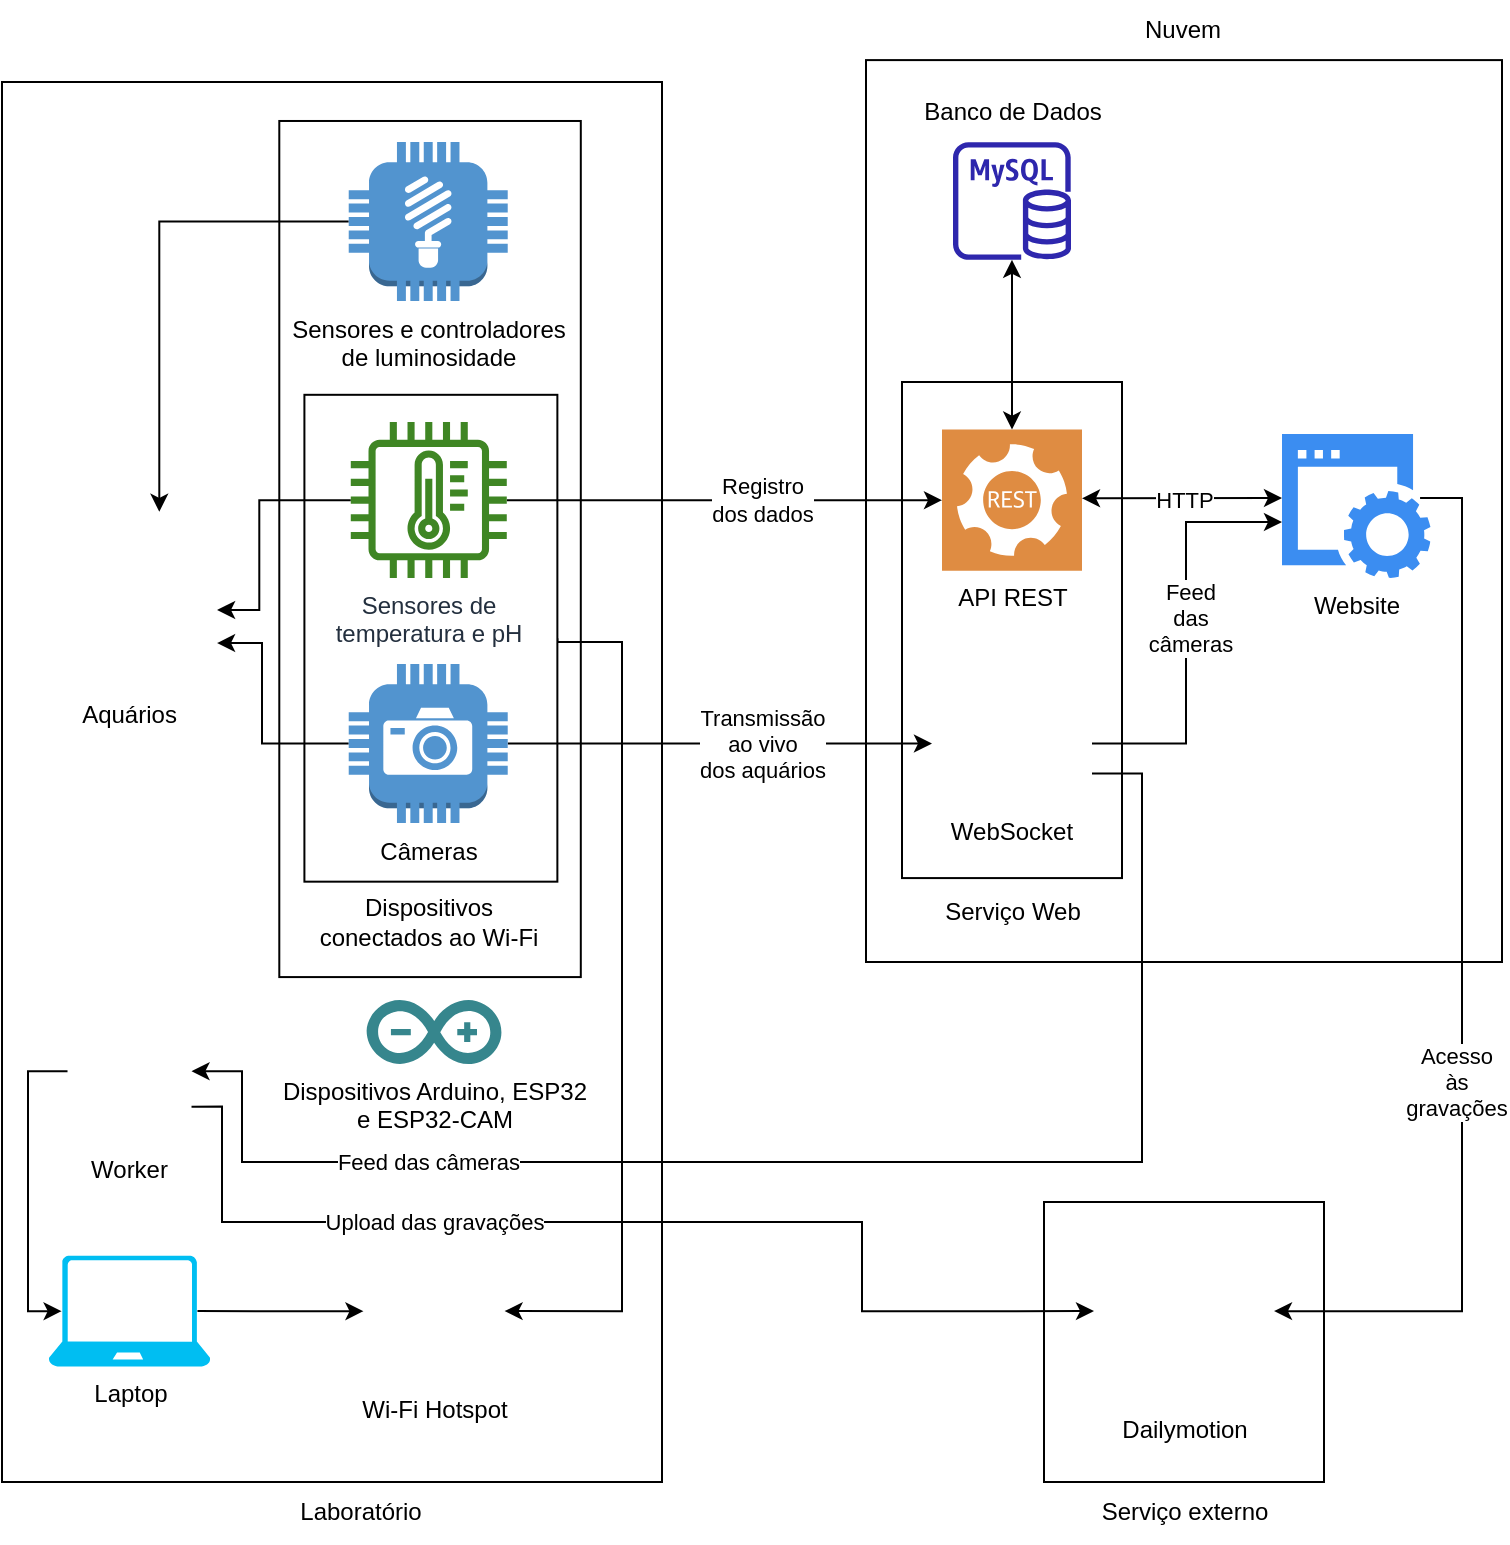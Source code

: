 <mxfile version="21.6.6" type="github">
  <diagram name="AquaDynamics" id="byU7topS99mr_FfxvGcA">
    <mxGraphModel dx="1687" dy="894" grid="1" gridSize="10" guides="1" tooltips="1" connect="1" arrows="1" fold="1" page="1" pageScale="1" pageWidth="850" pageHeight="1100" math="0" shadow="0">
      <root>
        <mxCell id="0" />
        <mxCell id="1" parent="0" />
        <mxCell id="9bzy8EOZ3xym4p1rz7Lv-84" value="" style="rounded=0;whiteSpace=wrap;html=1;" vertex="1" parent="1">
          <mxGeometry x="541" y="740" width="140" height="140" as="geometry" />
        </mxCell>
        <mxCell id="9bzy8EOZ3xym4p1rz7Lv-82" value="" style="rounded=0;whiteSpace=wrap;html=1;" vertex="1" parent="1">
          <mxGeometry x="452" y="169.05" width="318" height="450.95" as="geometry" />
        </mxCell>
        <mxCell id="9bzy8EOZ3xym4p1rz7Lv-57" value="" style="rounded=0;whiteSpace=wrap;html=1;direction=south;" vertex="1" parent="1">
          <mxGeometry x="470" y="330" width="110" height="248.04" as="geometry" />
        </mxCell>
        <mxCell id="9bzy8EOZ3xym4p1rz7Lv-54" value="" style="rounded=0;whiteSpace=wrap;html=1;direction=south;" vertex="1" parent="1">
          <mxGeometry x="20" y="180" width="330" height="700" as="geometry" />
        </mxCell>
        <mxCell id="9bzy8EOZ3xym4p1rz7Lv-37" value="" style="rounded=0;whiteSpace=wrap;html=1;rotation=-90;" vertex="1" parent="1">
          <mxGeometry x="20" y="338.14" width="428.05" height="150.75" as="geometry" />
        </mxCell>
        <mxCell id="9bzy8EOZ3xym4p1rz7Lv-101" style="edgeStyle=orthogonalEdgeStyle;rounded=0;orthogonalLoop=1;jettySize=auto;html=1;entryX=1;entryY=0.5;entryDx=0;entryDy=0;exitX=0.5;exitY=1;exitDx=0;exitDy=0;" edge="1" parent="1" source="9bzy8EOZ3xym4p1rz7Lv-14" target="9bzy8EOZ3xym4p1rz7Lv-32">
          <mxGeometry relative="1" as="geometry">
            <Array as="points">
              <mxPoint x="298" y="460" />
              <mxPoint x="330" y="460" />
              <mxPoint x="330" y="795" />
            </Array>
          </mxGeometry>
        </mxCell>
        <mxCell id="9bzy8EOZ3xym4p1rz7Lv-14" value="" style="rounded=0;whiteSpace=wrap;html=1;rotation=-90;" vertex="1" parent="1">
          <mxGeometry x="112.73" y="394.88" width="243.43" height="126.48" as="geometry" />
        </mxCell>
        <mxCell id="9bzy8EOZ3xym4p1rz7Lv-1" value="Dispositivos Arduino, ESP32&lt;br&gt;e ESP32-CAM" style="dashed=0;outlineConnect=0;html=1;align=center;labelPosition=center;verticalLabelPosition=bottom;verticalAlign=top;shape=mxgraph.weblogos.arduino;fillColor=#36868D;strokeColor=none" vertex="1" parent="1">
          <mxGeometry x="202.31" y="639.05" width="67.4" height="32" as="geometry" />
        </mxCell>
        <mxCell id="9bzy8EOZ3xym4p1rz7Lv-93" style="edgeStyle=orthogonalEdgeStyle;rounded=0;orthogonalLoop=1;jettySize=auto;html=1;exitX=1;exitY=0.5;exitDx=0;exitDy=0;" edge="1" parent="1" source="9bzy8EOZ3xym4p1rz7Lv-24" target="9bzy8EOZ3xym4p1rz7Lv-5">
          <mxGeometry relative="1" as="geometry">
            <Array as="points">
              <mxPoint x="612" y="511" />
              <mxPoint x="612" y="400" />
            </Array>
          </mxGeometry>
        </mxCell>
        <mxCell id="9bzy8EOZ3xym4p1rz7Lv-95" value="Feed&lt;br&gt;das&lt;br&gt;câmeras" style="edgeLabel;html=1;align=center;verticalAlign=middle;resizable=0;points=[];" vertex="1" connectable="0" parent="9bzy8EOZ3xym4p1rz7Lv-93">
          <mxGeometry x="0.076" y="-2" relative="1" as="geometry">
            <mxPoint as="offset" />
          </mxGeometry>
        </mxCell>
        <mxCell id="9bzy8EOZ3xym4p1rz7Lv-5" value="Website" style="sketch=0;html=1;aspect=fixed;strokeColor=none;shadow=0;fillColor=#3B8DF1;verticalAlign=top;labelPosition=center;verticalLabelPosition=bottom;shape=mxgraph.gcp2.website" vertex="1" parent="1">
          <mxGeometry x="660" y="356.05" width="74.23" height="72" as="geometry" />
        </mxCell>
        <mxCell id="9bzy8EOZ3xym4p1rz7Lv-109" style="edgeStyle=orthogonalEdgeStyle;rounded=0;orthogonalLoop=1;jettySize=auto;html=1;exitX=0.93;exitY=0.444;exitDx=0;exitDy=0;entryX=1;entryY=0.5;entryDx=0;entryDy=0;exitPerimeter=0;" edge="1" parent="1" source="9bzy8EOZ3xym4p1rz7Lv-5" target="9bzy8EOZ3xym4p1rz7Lv-6">
          <mxGeometry relative="1" as="geometry">
            <Array as="points">
              <mxPoint x="750" y="388" />
              <mxPoint x="750" y="795" />
            </Array>
          </mxGeometry>
        </mxCell>
        <mxCell id="9bzy8EOZ3xym4p1rz7Lv-112" value="Acesso&lt;br&gt;às&lt;br&gt;gravações" style="edgeLabel;html=1;align=center;verticalAlign=middle;resizable=0;points=[];" vertex="1" connectable="0" parent="9bzy8EOZ3xym4p1rz7Lv-109">
          <mxGeometry x="-0.517" y="-3" relative="1" as="geometry">
            <mxPoint y="187" as="offset" />
          </mxGeometry>
        </mxCell>
        <mxCell id="9bzy8EOZ3xym4p1rz7Lv-6" value="Dailymotion" style="shape=image;html=1;verticalAlign=top;verticalLabelPosition=bottom;labelBackgroundColor=#ffffff;imageAspect=0;aspect=fixed;image=https://cdn2.iconfinder.com/data/icons/boxicons-logos/24/bxl-dailymotion-128.png" vertex="1" parent="1">
          <mxGeometry x="566" y="749.56" width="90" height="90" as="geometry" />
        </mxCell>
        <mxCell id="9bzy8EOZ3xym4p1rz7Lv-8" value="" style="sketch=0;outlineConnect=0;fontColor=#232F3E;gradientColor=none;fillColor=#2E27AD;strokeColor=none;dashed=0;verticalLabelPosition=bottom;verticalAlign=top;align=center;html=1;fontSize=12;fontStyle=0;aspect=fixed;pointerEvents=1;shape=mxgraph.aws4.rds_mysql_instance;" vertex="1" parent="1">
          <mxGeometry x="495.5" y="210" width="59" height="59" as="geometry" />
        </mxCell>
        <mxCell id="9bzy8EOZ3xym4p1rz7Lv-46" style="edgeStyle=orthogonalEdgeStyle;rounded=0;orthogonalLoop=1;jettySize=auto;html=1;" edge="1" parent="1" source="9bzy8EOZ3xym4p1rz7Lv-10" target="9bzy8EOZ3xym4p1rz7Lv-44">
          <mxGeometry relative="1" as="geometry">
            <Array as="points">
              <mxPoint x="148.66" y="389" />
              <mxPoint x="148.66" y="444" />
            </Array>
          </mxGeometry>
        </mxCell>
        <mxCell id="9bzy8EOZ3xym4p1rz7Lv-68" style="edgeStyle=orthogonalEdgeStyle;rounded=0;orthogonalLoop=1;jettySize=auto;html=1;" edge="1" parent="1" source="9bzy8EOZ3xym4p1rz7Lv-10" target="9bzy8EOZ3xym4p1rz7Lv-26">
          <mxGeometry relative="1" as="geometry" />
        </mxCell>
        <mxCell id="9bzy8EOZ3xym4p1rz7Lv-106" value="Registro&lt;br&gt;dos dados" style="edgeLabel;html=1;align=center;verticalAlign=middle;resizable=0;points=[];" vertex="1" connectable="0" parent="9bzy8EOZ3xym4p1rz7Lv-68">
          <mxGeometry x="0.128" y="-1" relative="1" as="geometry">
            <mxPoint x="5" y="-1" as="offset" />
          </mxGeometry>
        </mxCell>
        <mxCell id="9bzy8EOZ3xym4p1rz7Lv-10" value="Sensores de&lt;br&gt;temperatura e pH" style="sketch=0;outlineConnect=0;fontColor=#232F3E;gradientColor=none;fillColor=#3F8624;strokeColor=none;dashed=0;verticalLabelPosition=bottom;verticalAlign=top;align=center;html=1;fontSize=12;fontStyle=0;aspect=fixed;pointerEvents=1;shape=mxgraph.aws4.iot_thing_temperature_sensor;" vertex="1" parent="1">
          <mxGeometry x="194.39" y="350.05" width="78" height="78" as="geometry" />
        </mxCell>
        <mxCell id="9bzy8EOZ3xym4p1rz7Lv-69" style="edgeStyle=orthogonalEdgeStyle;rounded=0;orthogonalLoop=1;jettySize=auto;html=1;exitX=1;exitY=0.5;exitDx=0;exitDy=0;exitPerimeter=0;" edge="1" parent="1" source="9bzy8EOZ3xym4p1rz7Lv-17" target="9bzy8EOZ3xym4p1rz7Lv-24">
          <mxGeometry relative="1" as="geometry" />
        </mxCell>
        <mxCell id="9bzy8EOZ3xym4p1rz7Lv-94" value="Transmissão&lt;br&gt;ao vivo&lt;br&gt;dos aquários" style="edgeLabel;html=1;align=center;verticalAlign=middle;resizable=0;points=[];" vertex="1" connectable="0" parent="9bzy8EOZ3xym4p1rz7Lv-69">
          <mxGeometry x="-0.005" y="2" relative="1" as="geometry">
            <mxPoint x="21" y="2" as="offset" />
          </mxGeometry>
        </mxCell>
        <mxCell id="9bzy8EOZ3xym4p1rz7Lv-108" style="edgeStyle=orthogonalEdgeStyle;rounded=0;orthogonalLoop=1;jettySize=auto;html=1;entryX=1;entryY=0.75;entryDx=0;entryDy=0;" edge="1" parent="1" source="9bzy8EOZ3xym4p1rz7Lv-17" target="9bzy8EOZ3xym4p1rz7Lv-44">
          <mxGeometry relative="1" as="geometry">
            <Array as="points">
              <mxPoint x="150" y="511" />
              <mxPoint x="150" y="461" />
            </Array>
          </mxGeometry>
        </mxCell>
        <mxCell id="9bzy8EOZ3xym4p1rz7Lv-17" value="Câmeras" style="outlineConnect=0;dashed=0;verticalLabelPosition=bottom;verticalAlign=top;align=center;html=1;shape=mxgraph.aws3.camera;fillColor=#5294CF;gradientColor=none;" vertex="1" parent="1">
          <mxGeometry x="193.36" y="471" width="79.5" height="79.5" as="geometry" />
        </mxCell>
        <mxCell id="9bzy8EOZ3xym4p1rz7Lv-45" style="edgeStyle=orthogonalEdgeStyle;rounded=0;orthogonalLoop=1;jettySize=auto;html=1;exitX=0;exitY=0.5;exitDx=0;exitDy=0;exitPerimeter=0;" edge="1" parent="1" source="9bzy8EOZ3xym4p1rz7Lv-18" target="9bzy8EOZ3xym4p1rz7Lv-44">
          <mxGeometry relative="1" as="geometry">
            <Array as="points">
              <mxPoint x="98.66" y="250" />
            </Array>
          </mxGeometry>
        </mxCell>
        <mxCell id="9bzy8EOZ3xym4p1rz7Lv-18" value="Sensores e controladores&lt;br&gt;de luminosidade" style="outlineConnect=0;dashed=0;verticalLabelPosition=bottom;verticalAlign=top;align=center;html=1;shape=mxgraph.aws3.lightbulb;fillColor=#5294CF;gradientColor=none;" vertex="1" parent="1">
          <mxGeometry x="193.36" y="210" width="79.5" height="79.5" as="geometry" />
        </mxCell>
        <mxCell id="9bzy8EOZ3xym4p1rz7Lv-24" value="WebSocket" style="shape=image;verticalLabelPosition=bottom;labelBackgroundColor=default;verticalAlign=top;aspect=fixed;imageAspect=0;image=https://seeklogo.com/images/W/websocket-logo-91B815D333-seeklogo.com.png;" vertex="1" parent="1">
          <mxGeometry x="485" y="480.75" width="80" height="60" as="geometry" />
        </mxCell>
        <mxCell id="9bzy8EOZ3xym4p1rz7Lv-26" value="API REST" style="sketch=0;pointerEvents=1;shadow=0;dashed=0;html=1;strokeColor=none;fillColor=#DF8C42;labelPosition=center;verticalLabelPosition=bottom;verticalAlign=top;align=center;outlineConnect=0;shape=mxgraph.veeam2.restful_api;" vertex="1" parent="1">
          <mxGeometry x="490" y="353.77" width="70" height="70.55" as="geometry" />
        </mxCell>
        <mxCell id="9bzy8EOZ3xym4p1rz7Lv-90" style="edgeStyle=orthogonalEdgeStyle;rounded=0;orthogonalLoop=1;jettySize=auto;html=1;exitX=1;exitY=0.75;exitDx=0;exitDy=0;entryX=1;entryY=0.5;entryDx=0;entryDy=0;" edge="1" parent="1" source="9bzy8EOZ3xym4p1rz7Lv-24" target="9bzy8EOZ3xym4p1rz7Lv-29">
          <mxGeometry relative="1" as="geometry">
            <mxPoint x="460" y="770" as="sourcePoint" />
            <Array as="points">
              <mxPoint x="590" y="526" />
              <mxPoint x="590" y="720" />
              <mxPoint x="140" y="720" />
              <mxPoint x="140" y="675" />
            </Array>
          </mxGeometry>
        </mxCell>
        <mxCell id="9bzy8EOZ3xym4p1rz7Lv-103" value="Feed das câmeras" style="edgeLabel;html=1;align=center;verticalAlign=middle;resizable=0;points=[];" vertex="1" connectable="0" parent="9bzy8EOZ3xym4p1rz7Lv-90">
          <mxGeometry x="0.026" relative="1" as="geometry">
            <mxPoint x="-197" as="offset" />
          </mxGeometry>
        </mxCell>
        <mxCell id="9bzy8EOZ3xym4p1rz7Lv-97" style="edgeStyle=orthogonalEdgeStyle;rounded=0;orthogonalLoop=1;jettySize=auto;html=1;exitX=1;exitY=0.75;exitDx=0;exitDy=0;entryX=0;entryY=0.5;entryDx=0;entryDy=0;" edge="1" parent="1" source="9bzy8EOZ3xym4p1rz7Lv-29" target="9bzy8EOZ3xym4p1rz7Lv-6">
          <mxGeometry relative="1" as="geometry">
            <Array as="points">
              <mxPoint x="130" y="692" />
              <mxPoint x="130" y="750" />
              <mxPoint x="450" y="750" />
              <mxPoint x="450" y="795" />
            </Array>
          </mxGeometry>
        </mxCell>
        <mxCell id="9bzy8EOZ3xym4p1rz7Lv-104" value="Upload das gravações" style="edgeLabel;html=1;align=center;verticalAlign=middle;resizable=0;points=[];" vertex="1" connectable="0" parent="9bzy8EOZ3xym4p1rz7Lv-97">
          <mxGeometry x="0.166" relative="1" as="geometry">
            <mxPoint x="-144" as="offset" />
          </mxGeometry>
        </mxCell>
        <mxCell id="9bzy8EOZ3xym4p1rz7Lv-107" style="edgeStyle=orthogonalEdgeStyle;rounded=0;orthogonalLoop=1;jettySize=auto;html=1;exitX=0;exitY=0.5;exitDx=0;exitDy=0;entryX=0.08;entryY=0.5;entryDx=0;entryDy=0;entryPerimeter=0;" edge="1" parent="1" source="9bzy8EOZ3xym4p1rz7Lv-29" target="9bzy8EOZ3xym4p1rz7Lv-35">
          <mxGeometry relative="1" as="geometry">
            <Array as="points">
              <mxPoint x="33" y="675" />
              <mxPoint x="33" y="795" />
            </Array>
          </mxGeometry>
        </mxCell>
        <mxCell id="9bzy8EOZ3xym4p1rz7Lv-29" value="Worker" style="shape=image;verticalLabelPosition=bottom;labelBackgroundColor=default;verticalAlign=top;aspect=fixed;imageAspect=0;image=https://www.pngkey.com/png/full/353-3538564_hard-hat-icon-png-download-blue-collar-worker.png;" vertex="1" parent="1">
          <mxGeometry x="52.76" y="639.05" width="62" height="71.06" as="geometry" />
        </mxCell>
        <mxCell id="9bzy8EOZ3xym4p1rz7Lv-31" value="Dispositivos&lt;br&gt;conectados ao Wi-Fi" style="text;html=1;align=center;verticalAlign=middle;resizable=0;points=[];autosize=1;strokeColor=none;fillColor=none;" vertex="1" parent="1">
          <mxGeometry x="168.11" y="580" width="130" height="40" as="geometry" />
        </mxCell>
        <mxCell id="9bzy8EOZ3xym4p1rz7Lv-32" value="Wi-Fi Hotspot" style="shape=image;html=1;verticalAlign=top;verticalLabelPosition=bottom;labelBackgroundColor=#ffffff;imageAspect=0;aspect=fixed;image=https://cdn3.iconfinder.com/data/icons/belidong-hotel/32/Artboard_16-128.png" vertex="1" parent="1">
          <mxGeometry x="200.73" y="759.28" width="70.55" height="70.55" as="geometry" />
        </mxCell>
        <mxCell id="9bzy8EOZ3xym4p1rz7Lv-36" style="edgeStyle=orthogonalEdgeStyle;rounded=0;orthogonalLoop=1;jettySize=auto;html=1;exitX=0.92;exitY=0.5;exitDx=0;exitDy=0;exitPerimeter=0;" edge="1" parent="1" source="9bzy8EOZ3xym4p1rz7Lv-35" target="9bzy8EOZ3xym4p1rz7Lv-32">
          <mxGeometry relative="1" as="geometry" />
        </mxCell>
        <mxCell id="9bzy8EOZ3xym4p1rz7Lv-35" value="Laptop" style="verticalLabelPosition=bottom;html=1;verticalAlign=top;align=center;strokeColor=none;fillColor=#00BEF2;shape=mxgraph.azure.laptop;pointerEvents=1;" vertex="1" parent="1">
          <mxGeometry x="43.32" y="766.92" width="80.89" height="55.28" as="geometry" />
        </mxCell>
        <mxCell id="9bzy8EOZ3xym4p1rz7Lv-44" value="Aquários" style="shape=image;verticalLabelPosition=bottom;labelBackgroundColor=default;verticalAlign=top;aspect=fixed;imageAspect=0;image=https://cdn-icons-png.flaticon.com/512/90/90857.png;" vertex="1" parent="1">
          <mxGeometry x="40.0" y="394.88" width="87.53" height="87.53" as="geometry" />
        </mxCell>
        <mxCell id="9bzy8EOZ3xym4p1rz7Lv-56" value="Laboratório" style="text;html=1;align=center;verticalAlign=middle;resizable=0;points=[];autosize=1;strokeColor=none;fillColor=none;" vertex="1" parent="1">
          <mxGeometry x="158.66" y="880" width="80" height="30" as="geometry" />
        </mxCell>
        <mxCell id="9bzy8EOZ3xym4p1rz7Lv-58" value="Serviço Web" style="text;html=1;align=center;verticalAlign=middle;resizable=0;points=[];autosize=1;strokeColor=none;fillColor=none;" vertex="1" parent="1">
          <mxGeometry x="480" y="580" width="90" height="30" as="geometry" />
        </mxCell>
        <mxCell id="9bzy8EOZ3xym4p1rz7Lv-79" value="" style="endArrow=classic;startArrow=classic;html=1;rounded=0;" edge="1" parent="1" source="9bzy8EOZ3xym4p1rz7Lv-26" target="9bzy8EOZ3xym4p1rz7Lv-8">
          <mxGeometry width="50" height="50" relative="1" as="geometry">
            <mxPoint x="660" y="350" as="sourcePoint" />
            <mxPoint x="710" y="300" as="targetPoint" />
          </mxGeometry>
        </mxCell>
        <mxCell id="9bzy8EOZ3xym4p1rz7Lv-80" value="Banco de Dados" style="text;html=1;align=center;verticalAlign=middle;resizable=0;points=[];autosize=1;strokeColor=none;fillColor=none;" vertex="1" parent="1">
          <mxGeometry x="470" y="180" width="110" height="30" as="geometry" />
        </mxCell>
        <mxCell id="9bzy8EOZ3xym4p1rz7Lv-83" value="Nuvem" style="text;html=1;align=center;verticalAlign=middle;resizable=0;points=[];autosize=1;strokeColor=none;fillColor=none;" vertex="1" parent="1">
          <mxGeometry x="580" y="139.05" width="60" height="30" as="geometry" />
        </mxCell>
        <mxCell id="9bzy8EOZ3xym4p1rz7Lv-85" value="Serviço externo" style="text;html=1;align=center;verticalAlign=middle;resizable=0;points=[];autosize=1;strokeColor=none;fillColor=none;" vertex="1" parent="1">
          <mxGeometry x="556" y="880" width="110" height="30" as="geometry" />
        </mxCell>
        <mxCell id="9bzy8EOZ3xym4p1rz7Lv-110" value="" style="endArrow=classic;startArrow=classic;html=1;rounded=0;" edge="1" parent="1">
          <mxGeometry width="50" height="50" relative="1" as="geometry">
            <mxPoint x="560" y="388.14" as="sourcePoint" />
            <mxPoint x="660" y="388" as="targetPoint" />
          </mxGeometry>
        </mxCell>
        <mxCell id="9bzy8EOZ3xym4p1rz7Lv-111" value="HTTP" style="edgeLabel;html=1;align=center;verticalAlign=middle;resizable=0;points=[];" vertex="1" connectable="0" parent="9bzy8EOZ3xym4p1rz7Lv-110">
          <mxGeometry x="-0.159" relative="1" as="geometry">
            <mxPoint x="9" y="1" as="offset" />
          </mxGeometry>
        </mxCell>
      </root>
    </mxGraphModel>
  </diagram>
</mxfile>
